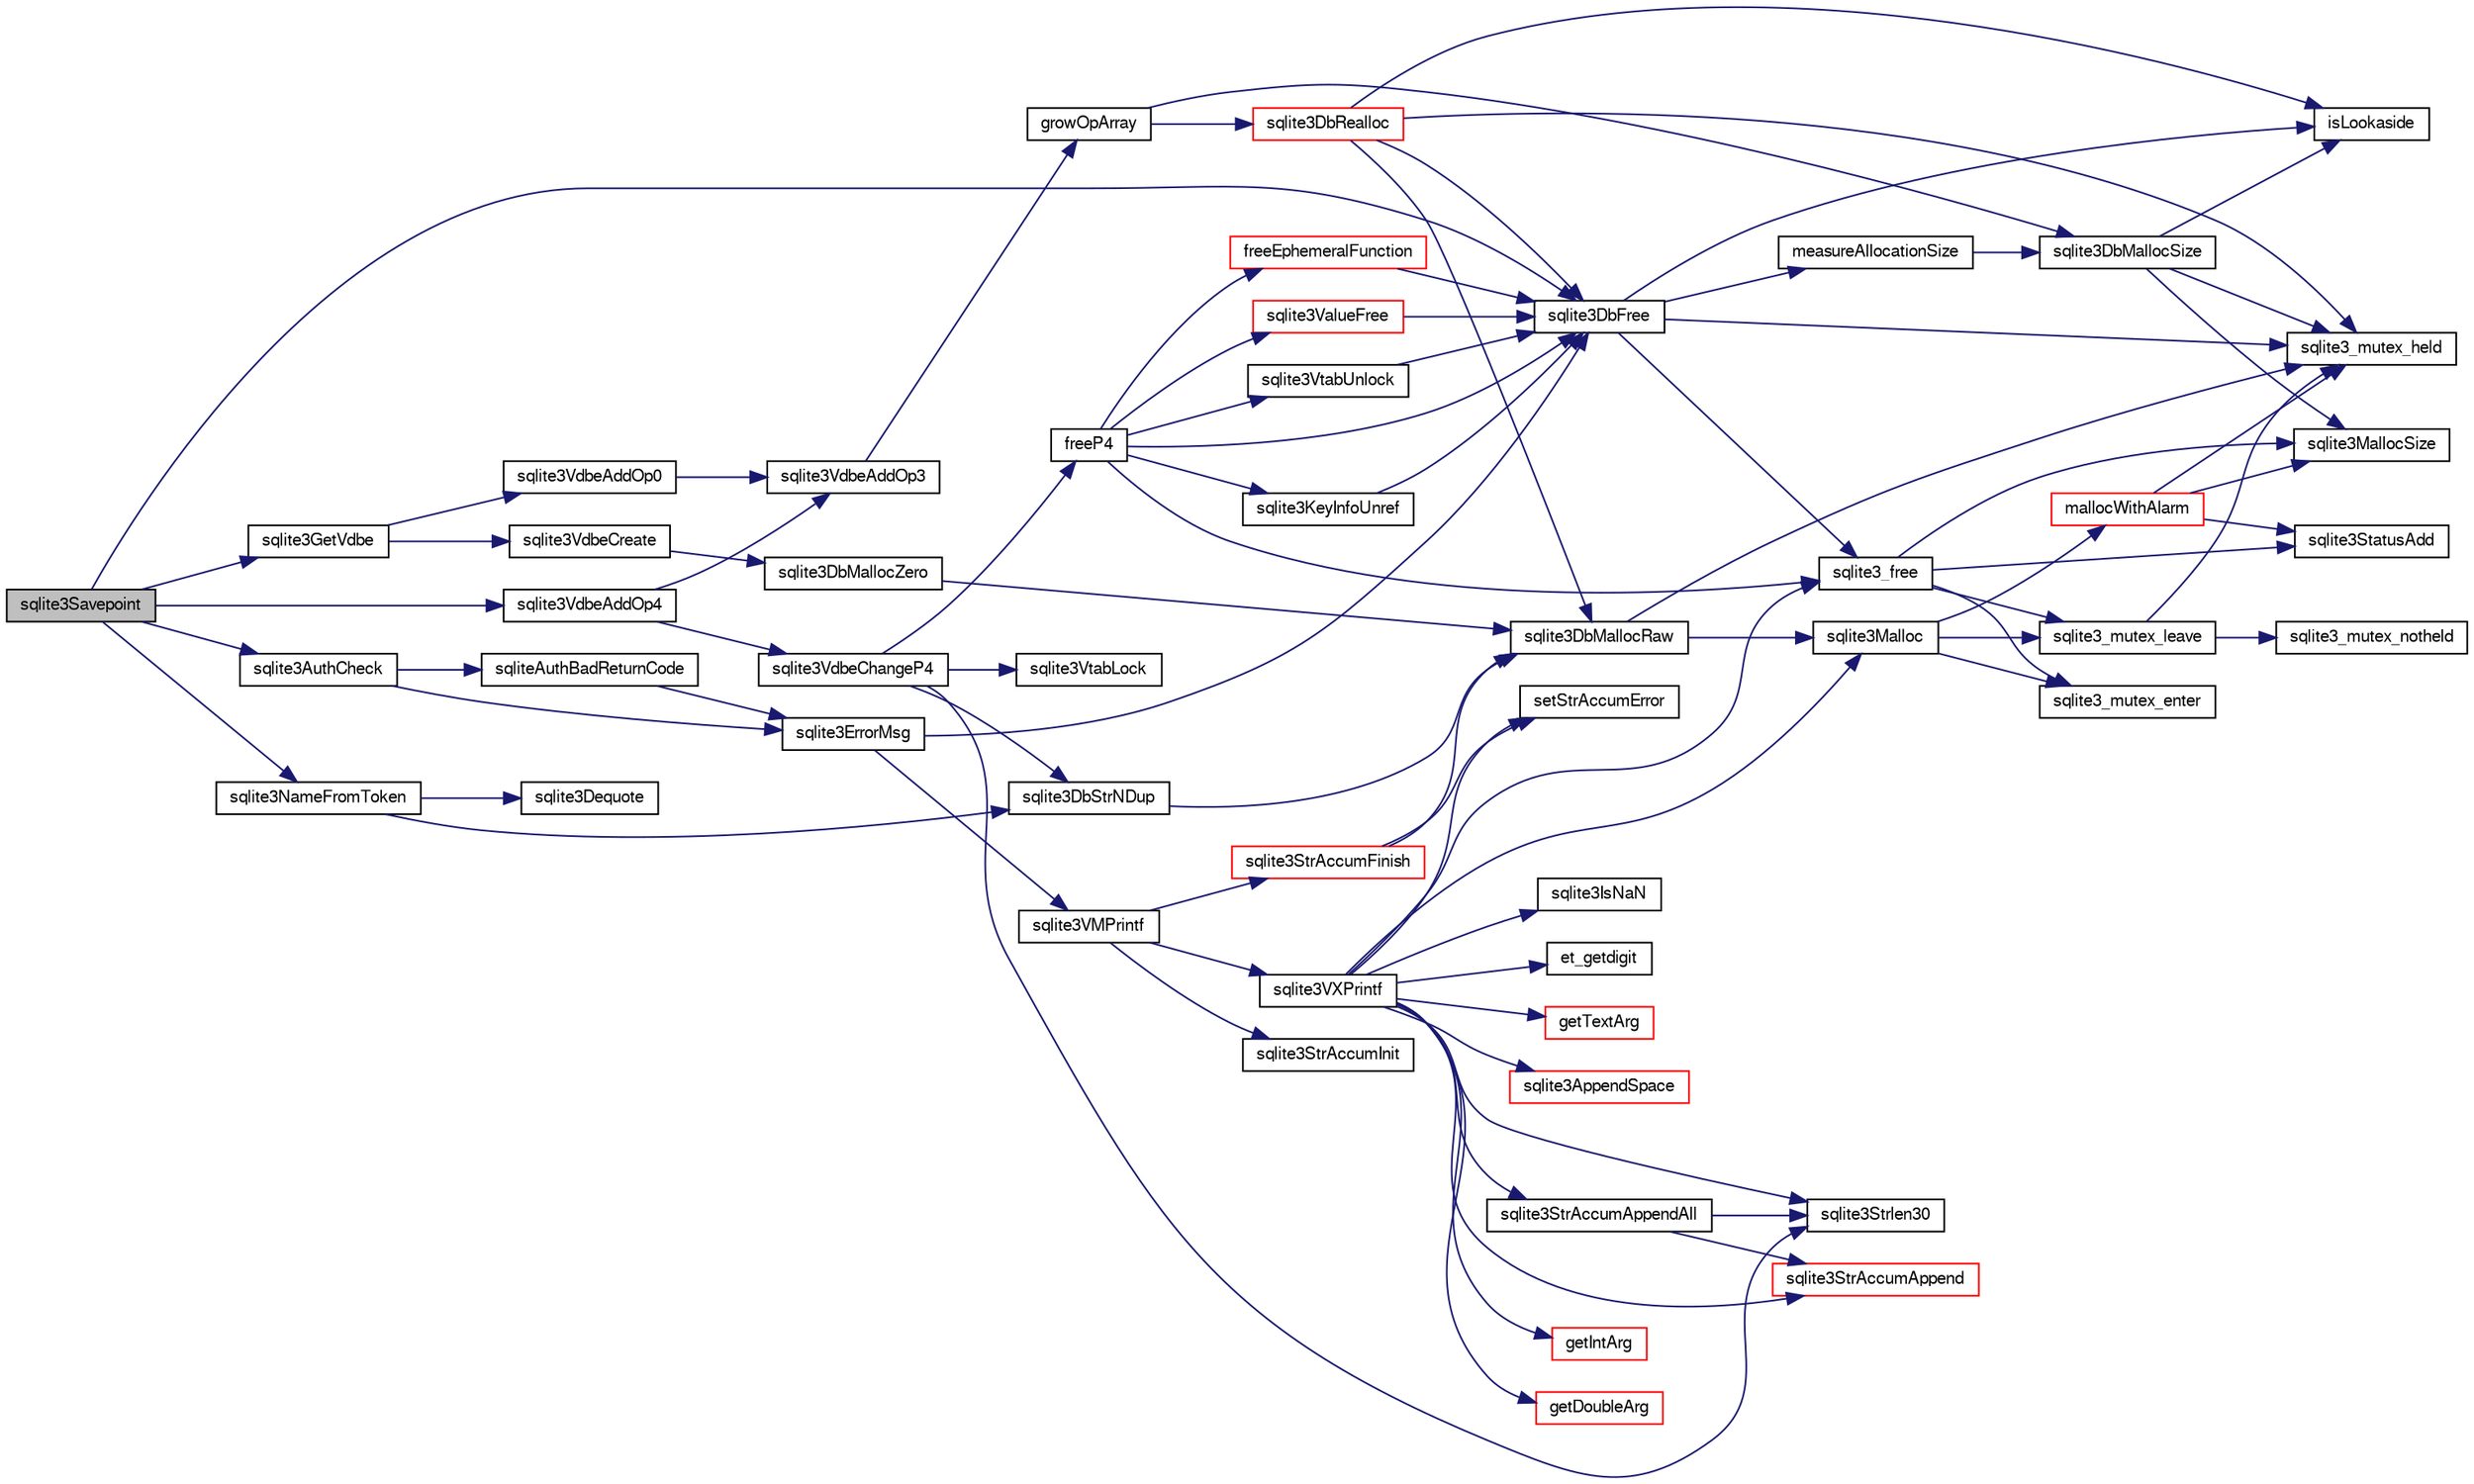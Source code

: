 digraph "sqlite3Savepoint"
{
  edge [fontname="FreeSans",fontsize="10",labelfontname="FreeSans",labelfontsize="10"];
  node [fontname="FreeSans",fontsize="10",shape=record];
  rankdir="LR";
  Node690566 [label="sqlite3Savepoint",height=0.2,width=0.4,color="black", fillcolor="grey75", style="filled", fontcolor="black"];
  Node690566 -> Node690567 [color="midnightblue",fontsize="10",style="solid",fontname="FreeSans"];
  Node690567 [label="sqlite3NameFromToken",height=0.2,width=0.4,color="black", fillcolor="white", style="filled",URL="$sqlite3_8c.html#a6ba4248ee912d7f5a7a898c5ae46e808"];
  Node690567 -> Node690568 [color="midnightblue",fontsize="10",style="solid",fontname="FreeSans"];
  Node690568 [label="sqlite3DbStrNDup",height=0.2,width=0.4,color="black", fillcolor="white", style="filled",URL="$sqlite3_8c.html#a48e8c757f70cba60fe83ce00ad8de713"];
  Node690568 -> Node690569 [color="midnightblue",fontsize="10",style="solid",fontname="FreeSans"];
  Node690569 [label="sqlite3DbMallocRaw",height=0.2,width=0.4,color="black", fillcolor="white", style="filled",URL="$sqlite3_8c.html#abbe8be0cf7175e11ddc3e2218fad924e"];
  Node690569 -> Node690570 [color="midnightblue",fontsize="10",style="solid",fontname="FreeSans"];
  Node690570 [label="sqlite3_mutex_held",height=0.2,width=0.4,color="black", fillcolor="white", style="filled",URL="$sqlite3_8c.html#acf77da68932b6bc163c5e68547ecc3e7"];
  Node690569 -> Node690571 [color="midnightblue",fontsize="10",style="solid",fontname="FreeSans"];
  Node690571 [label="sqlite3Malloc",height=0.2,width=0.4,color="black", fillcolor="white", style="filled",URL="$sqlite3_8c.html#a361a2eaa846b1885f123abe46f5d8b2b"];
  Node690571 -> Node690572 [color="midnightblue",fontsize="10",style="solid",fontname="FreeSans"];
  Node690572 [label="sqlite3_mutex_enter",height=0.2,width=0.4,color="black", fillcolor="white", style="filled",URL="$sqlite3_8c.html#a1c12cde690bd89f104de5cbad12a6bf5"];
  Node690571 -> Node690573 [color="midnightblue",fontsize="10",style="solid",fontname="FreeSans"];
  Node690573 [label="mallocWithAlarm",height=0.2,width=0.4,color="red", fillcolor="white", style="filled",URL="$sqlite3_8c.html#ab070d5cf8e48ec8a6a43cf025d48598b"];
  Node690573 -> Node690570 [color="midnightblue",fontsize="10",style="solid",fontname="FreeSans"];
  Node690573 -> Node690579 [color="midnightblue",fontsize="10",style="solid",fontname="FreeSans"];
  Node690579 [label="sqlite3MallocSize",height=0.2,width=0.4,color="black", fillcolor="white", style="filled",URL="$sqlite3_8c.html#acf5d2a5f35270bafb050bd2def576955"];
  Node690573 -> Node690580 [color="midnightblue",fontsize="10",style="solid",fontname="FreeSans"];
  Node690580 [label="sqlite3StatusAdd",height=0.2,width=0.4,color="black", fillcolor="white", style="filled",URL="$sqlite3_8c.html#afa029f93586aeab4cc85360905dae9cd"];
  Node690571 -> Node690577 [color="midnightblue",fontsize="10",style="solid",fontname="FreeSans"];
  Node690577 [label="sqlite3_mutex_leave",height=0.2,width=0.4,color="black", fillcolor="white", style="filled",URL="$sqlite3_8c.html#a5838d235601dbd3c1fa993555c6bcc93"];
  Node690577 -> Node690570 [color="midnightblue",fontsize="10",style="solid",fontname="FreeSans"];
  Node690577 -> Node690578 [color="midnightblue",fontsize="10",style="solid",fontname="FreeSans"];
  Node690578 [label="sqlite3_mutex_notheld",height=0.2,width=0.4,color="black", fillcolor="white", style="filled",URL="$sqlite3_8c.html#a83967c837c1c000d3b5adcfaa688f5dc"];
  Node690567 -> Node690581 [color="midnightblue",fontsize="10",style="solid",fontname="FreeSans"];
  Node690581 [label="sqlite3Dequote",height=0.2,width=0.4,color="black", fillcolor="white", style="filled",URL="$sqlite3_8c.html#a7b0ccb71d60de662cbb09755454dee5d"];
  Node690566 -> Node690582 [color="midnightblue",fontsize="10",style="solid",fontname="FreeSans"];
  Node690582 [label="sqlite3GetVdbe",height=0.2,width=0.4,color="black", fillcolor="white", style="filled",URL="$sqlite3_8c.html#a76b721dcd00b0587308547594cb6c1f4"];
  Node690582 -> Node690583 [color="midnightblue",fontsize="10",style="solid",fontname="FreeSans"];
  Node690583 [label="sqlite3VdbeCreate",height=0.2,width=0.4,color="black", fillcolor="white", style="filled",URL="$sqlite3_8c.html#a7778fbbc1a7b677f680ce0afc44a88e2"];
  Node690583 -> Node690584 [color="midnightblue",fontsize="10",style="solid",fontname="FreeSans"];
  Node690584 [label="sqlite3DbMallocZero",height=0.2,width=0.4,color="black", fillcolor="white", style="filled",URL="$sqlite3_8c.html#a49cfebac9d6067a03442c92af73f33e4"];
  Node690584 -> Node690569 [color="midnightblue",fontsize="10",style="solid",fontname="FreeSans"];
  Node690582 -> Node690585 [color="midnightblue",fontsize="10",style="solid",fontname="FreeSans"];
  Node690585 [label="sqlite3VdbeAddOp0",height=0.2,width=0.4,color="black", fillcolor="white", style="filled",URL="$sqlite3_8c.html#a0aefd237fc1d629f3a3d3d454ced408a"];
  Node690585 -> Node690586 [color="midnightblue",fontsize="10",style="solid",fontname="FreeSans"];
  Node690586 [label="sqlite3VdbeAddOp3",height=0.2,width=0.4,color="black", fillcolor="white", style="filled",URL="$sqlite3_8c.html#a29b4560b019211a73e1478cec7468345"];
  Node690586 -> Node690587 [color="midnightblue",fontsize="10",style="solid",fontname="FreeSans"];
  Node690587 [label="growOpArray",height=0.2,width=0.4,color="black", fillcolor="white", style="filled",URL="$sqlite3_8c.html#adb00b9ead01ffe0d757d5a6d0853ada5"];
  Node690587 -> Node690588 [color="midnightblue",fontsize="10",style="solid",fontname="FreeSans"];
  Node690588 [label="sqlite3DbRealloc",height=0.2,width=0.4,color="red", fillcolor="white", style="filled",URL="$sqlite3_8c.html#ae028f4902a9d29bcaf310ff289ee87dc"];
  Node690588 -> Node690570 [color="midnightblue",fontsize="10",style="solid",fontname="FreeSans"];
  Node690588 -> Node690569 [color="midnightblue",fontsize="10",style="solid",fontname="FreeSans"];
  Node690588 -> Node690589 [color="midnightblue",fontsize="10",style="solid",fontname="FreeSans"];
  Node690589 [label="isLookaside",height=0.2,width=0.4,color="black", fillcolor="white", style="filled",URL="$sqlite3_8c.html#a770fa05ff9717b75e16f4d968a77b897"];
  Node690588 -> Node690590 [color="midnightblue",fontsize="10",style="solid",fontname="FreeSans"];
  Node690590 [label="sqlite3DbFree",height=0.2,width=0.4,color="black", fillcolor="white", style="filled",URL="$sqlite3_8c.html#ac70ab821a6607b4a1b909582dc37a069"];
  Node690590 -> Node690570 [color="midnightblue",fontsize="10",style="solid",fontname="FreeSans"];
  Node690590 -> Node690591 [color="midnightblue",fontsize="10",style="solid",fontname="FreeSans"];
  Node690591 [label="measureAllocationSize",height=0.2,width=0.4,color="black", fillcolor="white", style="filled",URL="$sqlite3_8c.html#a45731e644a22fdb756e2b6337224217a"];
  Node690591 -> Node690592 [color="midnightblue",fontsize="10",style="solid",fontname="FreeSans"];
  Node690592 [label="sqlite3DbMallocSize",height=0.2,width=0.4,color="black", fillcolor="white", style="filled",URL="$sqlite3_8c.html#aa397e5a8a03495203a0767abf0a71f86"];
  Node690592 -> Node690579 [color="midnightblue",fontsize="10",style="solid",fontname="FreeSans"];
  Node690592 -> Node690570 [color="midnightblue",fontsize="10",style="solid",fontname="FreeSans"];
  Node690592 -> Node690589 [color="midnightblue",fontsize="10",style="solid",fontname="FreeSans"];
  Node690590 -> Node690589 [color="midnightblue",fontsize="10",style="solid",fontname="FreeSans"];
  Node690590 -> Node690593 [color="midnightblue",fontsize="10",style="solid",fontname="FreeSans"];
  Node690593 [label="sqlite3_free",height=0.2,width=0.4,color="black", fillcolor="white", style="filled",URL="$sqlite3_8c.html#a6552349e36a8a691af5487999ab09519"];
  Node690593 -> Node690572 [color="midnightblue",fontsize="10",style="solid",fontname="FreeSans"];
  Node690593 -> Node690580 [color="midnightblue",fontsize="10",style="solid",fontname="FreeSans"];
  Node690593 -> Node690579 [color="midnightblue",fontsize="10",style="solid",fontname="FreeSans"];
  Node690593 -> Node690577 [color="midnightblue",fontsize="10",style="solid",fontname="FreeSans"];
  Node690587 -> Node690592 [color="midnightblue",fontsize="10",style="solid",fontname="FreeSans"];
  Node690566 -> Node690855 [color="midnightblue",fontsize="10",style="solid",fontname="FreeSans"];
  Node690855 [label="sqlite3AuthCheck",height=0.2,width=0.4,color="black", fillcolor="white", style="filled",URL="$sqlite3_8c.html#a83c75b8b7aa1c35301005be7ff1a8582"];
  Node690855 -> Node690856 [color="midnightblue",fontsize="10",style="solid",fontname="FreeSans"];
  Node690856 [label="sqlite3ErrorMsg",height=0.2,width=0.4,color="black", fillcolor="white", style="filled",URL="$sqlite3_8c.html#aee2798e173651adae0f9c85469f3457d"];
  Node690856 -> Node690845 [color="midnightblue",fontsize="10",style="solid",fontname="FreeSans"];
  Node690845 [label="sqlite3VMPrintf",height=0.2,width=0.4,color="black", fillcolor="white", style="filled",URL="$sqlite3_8c.html#a05535d0982ef06fbc2ee8195ebbae689"];
  Node690845 -> Node690620 [color="midnightblue",fontsize="10",style="solid",fontname="FreeSans"];
  Node690620 [label="sqlite3StrAccumInit",height=0.2,width=0.4,color="black", fillcolor="white", style="filled",URL="$sqlite3_8c.html#aabf95e113b9d54d519cd15a56215f560"];
  Node690845 -> Node690621 [color="midnightblue",fontsize="10",style="solid",fontname="FreeSans"];
  Node690621 [label="sqlite3VXPrintf",height=0.2,width=0.4,color="black", fillcolor="white", style="filled",URL="$sqlite3_8c.html#a63c25806c9bd4a2b76f9a0eb232c6bde"];
  Node690621 -> Node690622 [color="midnightblue",fontsize="10",style="solid",fontname="FreeSans"];
  Node690622 [label="sqlite3StrAccumAppend",height=0.2,width=0.4,color="red", fillcolor="white", style="filled",URL="$sqlite3_8c.html#a56664fa33def33c5a5245b623441d5e0"];
  Node690621 -> Node690629 [color="midnightblue",fontsize="10",style="solid",fontname="FreeSans"];
  Node690629 [label="getIntArg",height=0.2,width=0.4,color="red", fillcolor="white", style="filled",URL="$sqlite3_8c.html#abff258963dbd9205fb299851a64c67be"];
  Node690621 -> Node690571 [color="midnightblue",fontsize="10",style="solid",fontname="FreeSans"];
  Node690621 -> Node690625 [color="midnightblue",fontsize="10",style="solid",fontname="FreeSans"];
  Node690625 [label="setStrAccumError",height=0.2,width=0.4,color="black", fillcolor="white", style="filled",URL="$sqlite3_8c.html#a3dc479a1fc8ba1ab8edfe51f8a0b102c"];
  Node690621 -> Node690635 [color="midnightblue",fontsize="10",style="solid",fontname="FreeSans"];
  Node690635 [label="getDoubleArg",height=0.2,width=0.4,color="red", fillcolor="white", style="filled",URL="$sqlite3_8c.html#a1cf25120072c85bd261983b24c12c3d9"];
  Node690621 -> Node690639 [color="midnightblue",fontsize="10",style="solid",fontname="FreeSans"];
  Node690639 [label="sqlite3IsNaN",height=0.2,width=0.4,color="black", fillcolor="white", style="filled",URL="$sqlite3_8c.html#aed4d78203877c3486765ccbc7feebb50"];
  Node690621 -> Node690640 [color="midnightblue",fontsize="10",style="solid",fontname="FreeSans"];
  Node690640 [label="sqlite3Strlen30",height=0.2,width=0.4,color="black", fillcolor="white", style="filled",URL="$sqlite3_8c.html#a3dcd80ba41f1a308193dee74857b62a7"];
  Node690621 -> Node690641 [color="midnightblue",fontsize="10",style="solid",fontname="FreeSans"];
  Node690641 [label="et_getdigit",height=0.2,width=0.4,color="black", fillcolor="white", style="filled",URL="$sqlite3_8c.html#a40c5a308749ad07cc2397a53e081bff0"];
  Node690621 -> Node690642 [color="midnightblue",fontsize="10",style="solid",fontname="FreeSans"];
  Node690642 [label="getTextArg",height=0.2,width=0.4,color="red", fillcolor="white", style="filled",URL="$sqlite3_8c.html#afbb41850423ef20071cefaab0431e04d"];
  Node690621 -> Node690666 [color="midnightblue",fontsize="10",style="solid",fontname="FreeSans"];
  Node690666 [label="sqlite3StrAccumAppendAll",height=0.2,width=0.4,color="black", fillcolor="white", style="filled",URL="$sqlite3_8c.html#acaf8f3e4f99a3c3a4a77e9c987547289"];
  Node690666 -> Node690622 [color="midnightblue",fontsize="10",style="solid",fontname="FreeSans"];
  Node690666 -> Node690640 [color="midnightblue",fontsize="10",style="solid",fontname="FreeSans"];
  Node690621 -> Node690667 [color="midnightblue",fontsize="10",style="solid",fontname="FreeSans"];
  Node690667 [label="sqlite3AppendSpace",height=0.2,width=0.4,color="red", fillcolor="white", style="filled",URL="$sqlite3_8c.html#aefd38a5afc0020d4a93855c3ee7c63a8"];
  Node690621 -> Node690593 [color="midnightblue",fontsize="10",style="solid",fontname="FreeSans"];
  Node690845 -> Node690664 [color="midnightblue",fontsize="10",style="solid",fontname="FreeSans"];
  Node690664 [label="sqlite3StrAccumFinish",height=0.2,width=0.4,color="red", fillcolor="white", style="filled",URL="$sqlite3_8c.html#adb7f26b10ac1b847db6f000ef4c2e2ba"];
  Node690664 -> Node690569 [color="midnightblue",fontsize="10",style="solid",fontname="FreeSans"];
  Node690664 -> Node690625 [color="midnightblue",fontsize="10",style="solid",fontname="FreeSans"];
  Node690856 -> Node690590 [color="midnightblue",fontsize="10",style="solid",fontname="FreeSans"];
  Node690855 -> Node690857 [color="midnightblue",fontsize="10",style="solid",fontname="FreeSans"];
  Node690857 [label="sqliteAuthBadReturnCode",height=0.2,width=0.4,color="black", fillcolor="white", style="filled",URL="$sqlite3_8c.html#ad8fdda3ef346903a89e24dd825642bc1"];
  Node690857 -> Node690856 [color="midnightblue",fontsize="10",style="solid",fontname="FreeSans"];
  Node690566 -> Node690590 [color="midnightblue",fontsize="10",style="solid",fontname="FreeSans"];
  Node690566 -> Node690858 [color="midnightblue",fontsize="10",style="solid",fontname="FreeSans"];
  Node690858 [label="sqlite3VdbeAddOp4",height=0.2,width=0.4,color="black", fillcolor="white", style="filled",URL="$sqlite3_8c.html#a739d7a47b1c11779283b7797ea7e1d4d"];
  Node690858 -> Node690586 [color="midnightblue",fontsize="10",style="solid",fontname="FreeSans"];
  Node690858 -> Node690859 [color="midnightblue",fontsize="10",style="solid",fontname="FreeSans"];
  Node690859 [label="sqlite3VdbeChangeP4",height=0.2,width=0.4,color="black", fillcolor="white", style="filled",URL="$sqlite3_8c.html#add0d891a062d044a0c7e6fc072702830"];
  Node690859 -> Node690860 [color="midnightblue",fontsize="10",style="solid",fontname="FreeSans"];
  Node690860 [label="freeP4",height=0.2,width=0.4,color="black", fillcolor="white", style="filled",URL="$sqlite3_8c.html#aa1ec8debef2a9be5fe36a3082fd3e0f9"];
  Node690860 -> Node690590 [color="midnightblue",fontsize="10",style="solid",fontname="FreeSans"];
  Node690860 -> Node690861 [color="midnightblue",fontsize="10",style="solid",fontname="FreeSans"];
  Node690861 [label="sqlite3KeyInfoUnref",height=0.2,width=0.4,color="black", fillcolor="white", style="filled",URL="$sqlite3_8c.html#ac94cc1874ab0865db1dbbefd3886ba4a"];
  Node690861 -> Node690590 [color="midnightblue",fontsize="10",style="solid",fontname="FreeSans"];
  Node690860 -> Node690593 [color="midnightblue",fontsize="10",style="solid",fontname="FreeSans"];
  Node690860 -> Node690862 [color="midnightblue",fontsize="10",style="solid",fontname="FreeSans"];
  Node690862 [label="freeEphemeralFunction",height=0.2,width=0.4,color="red", fillcolor="white", style="filled",URL="$sqlite3_8c.html#ace0a45aad803937290f5495906773bc4"];
  Node690862 -> Node690590 [color="midnightblue",fontsize="10",style="solid",fontname="FreeSans"];
  Node690860 -> Node690864 [color="midnightblue",fontsize="10",style="solid",fontname="FreeSans"];
  Node690864 [label="sqlite3ValueFree",height=0.2,width=0.4,color="red", fillcolor="white", style="filled",URL="$sqlite3_8c.html#afeed84c3f344a833d15c7209265dc520"];
  Node690864 -> Node690590 [color="midnightblue",fontsize="10",style="solid",fontname="FreeSans"];
  Node690860 -> Node690865 [color="midnightblue",fontsize="10",style="solid",fontname="FreeSans"];
  Node690865 [label="sqlite3VtabUnlock",height=0.2,width=0.4,color="black", fillcolor="white", style="filled",URL="$sqlite3_8c.html#a8b3341682c7724d767ebc8288b9063b4"];
  Node690865 -> Node690590 [color="midnightblue",fontsize="10",style="solid",fontname="FreeSans"];
  Node690859 -> Node690866 [color="midnightblue",fontsize="10",style="solid",fontname="FreeSans"];
  Node690866 [label="sqlite3VtabLock",height=0.2,width=0.4,color="black", fillcolor="white", style="filled",URL="$sqlite3_8c.html#aa2b6bcc2ba2b313da4b72e6b0d83dea6"];
  Node690859 -> Node690640 [color="midnightblue",fontsize="10",style="solid",fontname="FreeSans"];
  Node690859 -> Node690568 [color="midnightblue",fontsize="10",style="solid",fontname="FreeSans"];
}
